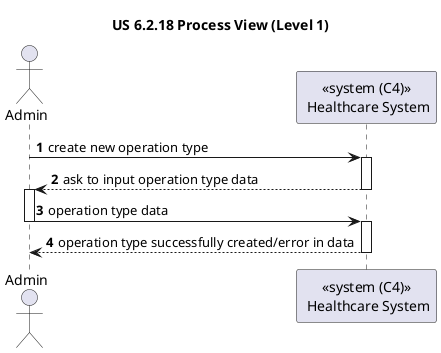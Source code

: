 @startuml
'https://plantuml.com/sequence-diagram

title US 6.2.18 Process View (Level 1)

autonumber

actor Admin
participant "<<system (C4)>>\n Healthcare System" as SYS

Admin -> SYS : create new operation type
activate SYS

SYS --> Admin : ask to input operation type data
deactivate SYS
activate Admin

Admin -> SYS : operation type data
deactivate Admin
activate SYS

SYS --> Admin : operation type successfully created/error in data
deactivate SYS

@enduml
